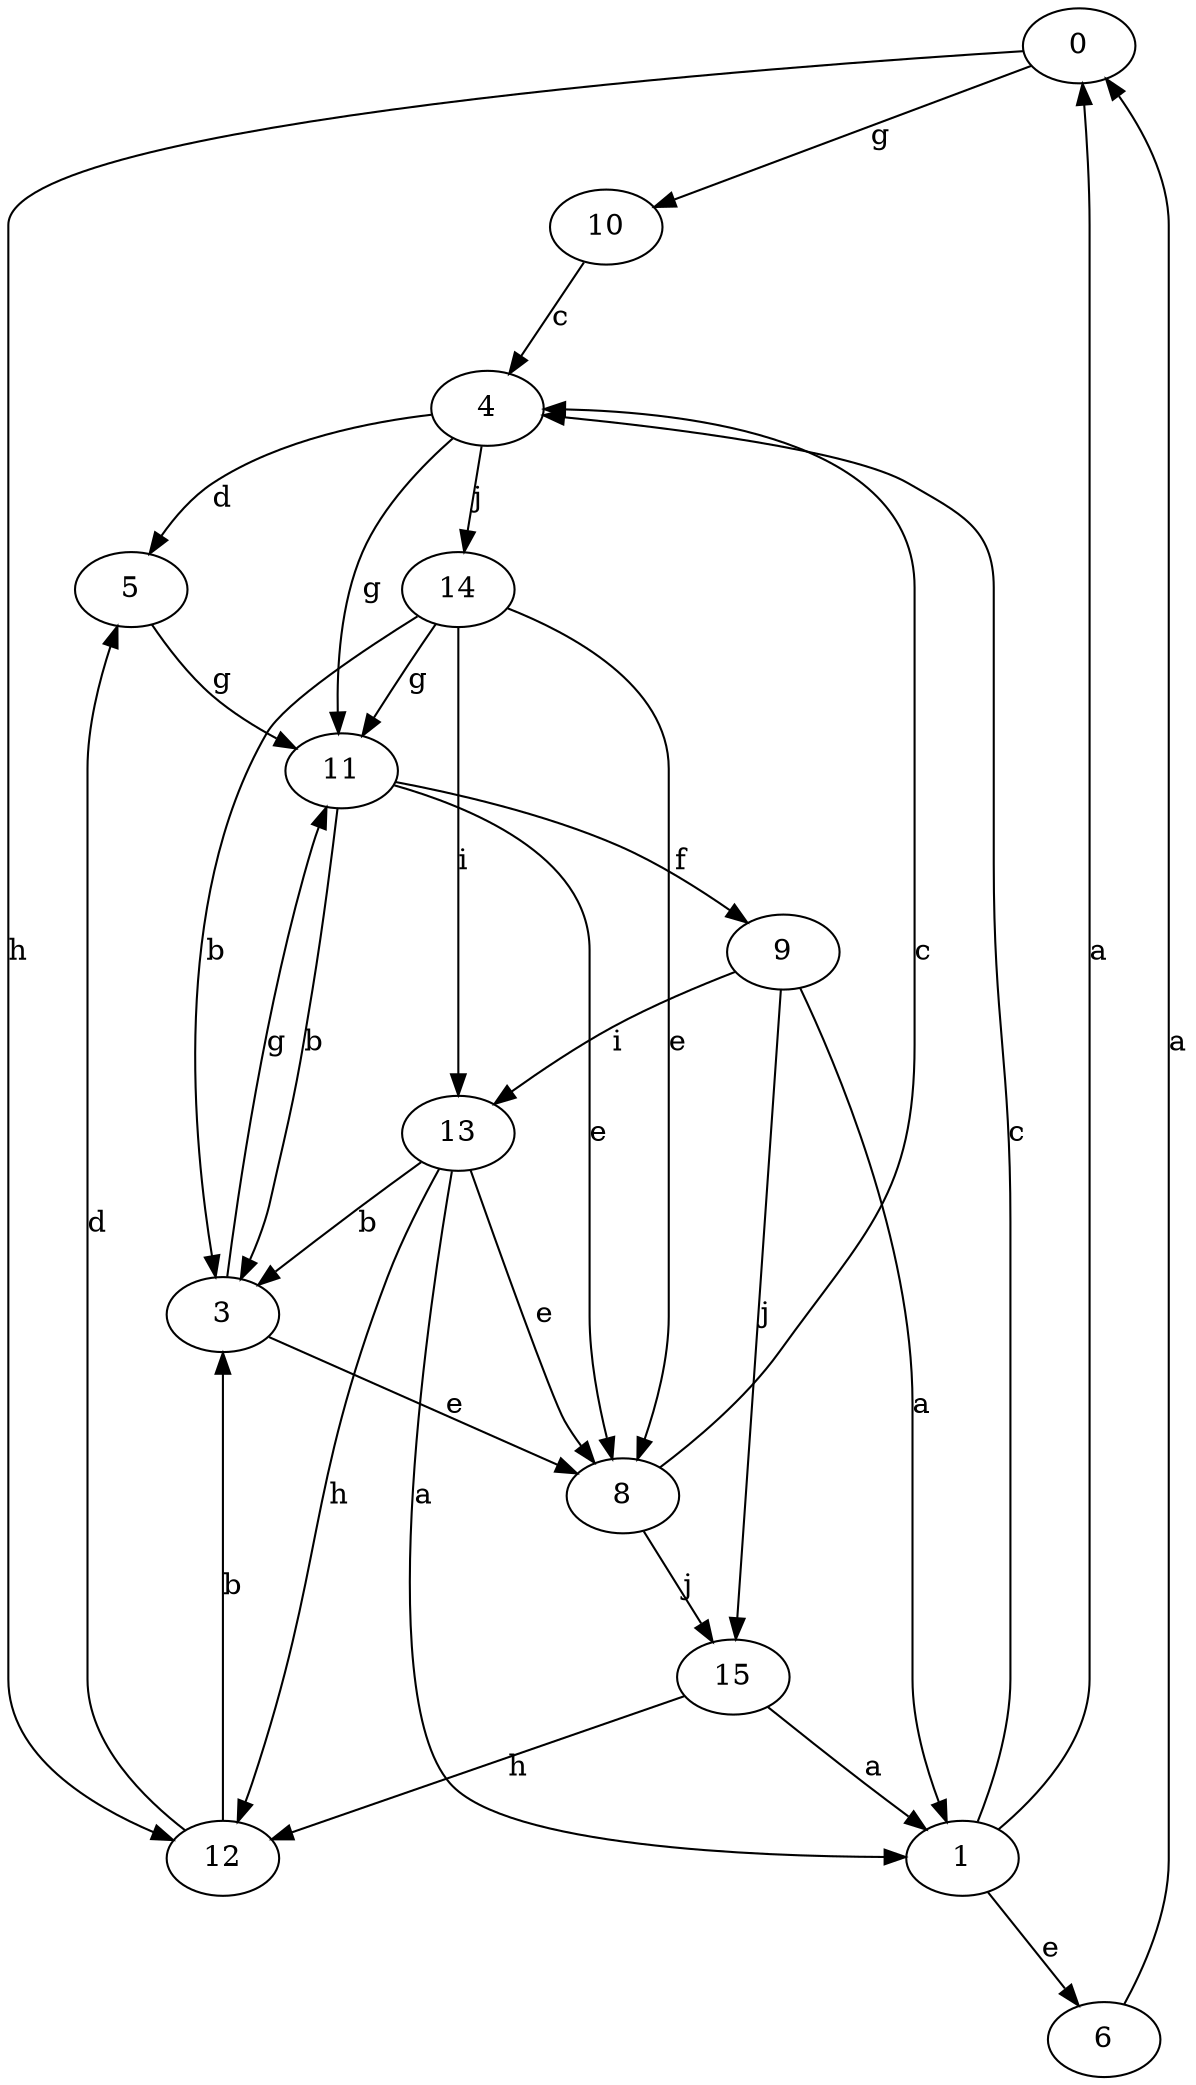 strict digraph  {
0;
1;
3;
4;
5;
6;
8;
9;
10;
11;
12;
13;
14;
15;
0 -> 10  [label=g];
0 -> 12  [label=h];
1 -> 0  [label=a];
1 -> 4  [label=c];
1 -> 6  [label=e];
3 -> 8  [label=e];
3 -> 11  [label=g];
4 -> 5  [label=d];
4 -> 11  [label=g];
4 -> 14  [label=j];
5 -> 11  [label=g];
6 -> 0  [label=a];
8 -> 4  [label=c];
8 -> 15  [label=j];
9 -> 1  [label=a];
9 -> 13  [label=i];
9 -> 15  [label=j];
10 -> 4  [label=c];
11 -> 3  [label=b];
11 -> 8  [label=e];
11 -> 9  [label=f];
12 -> 3  [label=b];
12 -> 5  [label=d];
13 -> 1  [label=a];
13 -> 3  [label=b];
13 -> 8  [label=e];
13 -> 12  [label=h];
14 -> 3  [label=b];
14 -> 8  [label=e];
14 -> 11  [label=g];
14 -> 13  [label=i];
15 -> 1  [label=a];
15 -> 12  [label=h];
}
